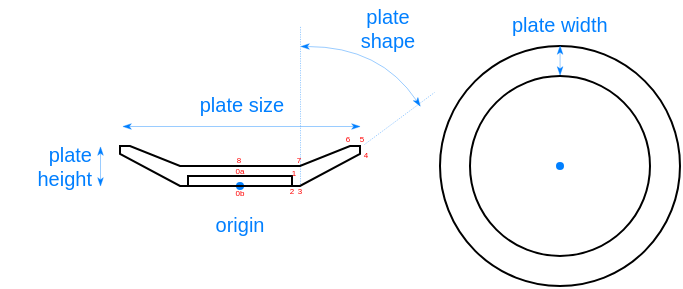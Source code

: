 <mxfile version="23.1.5" type="device">
  <diagram name="Page-1" id="3TUpHSHA1gtK3B0JEU8y">
    <mxGraphModel dx="250" dy="152" grid="1" gridSize="10" guides="1" tooltips="1" connect="1" arrows="1" fold="1" page="1" pageScale="1" pageWidth="583" pageHeight="413" math="0" shadow="0">
      <root>
        <mxCell id="0" />
        <mxCell id="1" parent="0" />
        <mxCell id="QgdDYN5rGUicbWpnFUVR-7" value="" style="endArrow=none;html=1;rounded=0;strokeWidth=0.2;strokeColor=#007FFF;endFill=0;endSize=4;startArrow=none;startFill=0;startSize=4;dashed=1;" parent="1" edge="1">
          <mxGeometry width="50" height="50" relative="1" as="geometry">
            <mxPoint x="170" y="150" as="sourcePoint" />
            <mxPoint x="170" y="70" as="targetPoint" />
          </mxGeometry>
        </mxCell>
        <mxCell id="nw0UZW-xQefEUAk0dn4Y-22" value="" style="endArrow=classicThin;html=1;rounded=0;strokeWidth=0.2;strokeColor=#007FFF;endFill=1;endSize=4;startArrow=classicThin;startFill=1;startSize=4;" parent="1" edge="1">
          <mxGeometry width="50" height="50" relative="1" as="geometry">
            <mxPoint x="70" y="150" as="sourcePoint" />
            <mxPoint x="70" y="130" as="targetPoint" />
          </mxGeometry>
        </mxCell>
        <mxCell id="nw0UZW-xQefEUAk0dn4Y-40" value="" style="ellipse;whiteSpace=wrap;html=1;aspect=fixed;fillColor=none;connectable=0;allowArrows=0;" parent="1" vertex="1">
          <mxGeometry x="240" y="80" width="120" height="120" as="geometry" />
        </mxCell>
        <mxCell id="nw0UZW-xQefEUAk0dn4Y-41" value="" style="ellipse;whiteSpace=wrap;html=1;aspect=fixed;fillColor=none;connectable=0;allowArrows=0;" parent="1" vertex="1">
          <mxGeometry x="255" y="95" width="90" height="90" as="geometry" />
        </mxCell>
        <mxCell id="QgdDYN5rGUicbWpnFUVR-1" value="" style="endArrow=none;html=1;rounded=0;" parent="1" edge="1">
          <mxGeometry width="50" height="50" relative="1" as="geometry">
            <mxPoint x="140" y="140" as="sourcePoint" />
            <mxPoint x="140" y="140" as="targetPoint" />
            <Array as="points">
              <mxPoint x="170" y="140" />
              <mxPoint x="195" y="130" />
              <mxPoint x="200" y="130" />
              <mxPoint x="200" y="134" />
              <mxPoint x="170" y="150" />
              <mxPoint x="166" y="150" />
              <mxPoint x="166" y="145" />
              <mxPoint x="114" y="145" />
              <mxPoint x="114" y="150" />
              <mxPoint x="110" y="150" />
              <mxPoint x="80" y="134" />
              <mxPoint x="80" y="130" />
              <mxPoint x="85" y="130" />
              <mxPoint x="110" y="140" />
            </Array>
          </mxGeometry>
        </mxCell>
        <mxCell id="QgdDYN5rGUicbWpnFUVR-4" value="&lt;div style=&quot;&quot;&gt;&lt;span style=&quot;background-color: initial;&quot;&gt;plate&lt;/span&gt;&lt;/div&gt;&lt;div style=&quot;&quot;&gt;&lt;span style=&quot;background-color: initial;&quot;&gt;height&lt;/span&gt;&lt;/div&gt;" style="text;html=1;align=right;verticalAlign=middle;whiteSpace=wrap;rounded=0;fontSize=10;fontColor=#007FFF;allowArrows=0;connectable=0;spacingLeft=2;spacingTop=2;spacingBottom=2;spacingRight=2;" parent="1" vertex="1">
          <mxGeometry x="20" y="120" width="50" height="40" as="geometry" />
        </mxCell>
        <mxCell id="QgdDYN5rGUicbWpnFUVR-5" value="" style="endArrow=classicThin;html=1;rounded=0;strokeWidth=0.2;strokeColor=#007FFF;endFill=1;endSize=4;startArrow=classicThin;startFill=1;startSize=4;" parent="1" edge="1">
          <mxGeometry width="50" height="50" relative="1" as="geometry">
            <mxPoint x="81" y="120" as="sourcePoint" />
            <mxPoint x="200" y="120" as="targetPoint" />
          </mxGeometry>
        </mxCell>
        <mxCell id="QgdDYN5rGUicbWpnFUVR-6" value="&lt;div style=&quot;&quot;&gt;&lt;span style=&quot;background-color: initial;&quot;&gt;plate size&lt;/span&gt;&lt;/div&gt;" style="text;html=1;align=center;verticalAlign=bottom;whiteSpace=wrap;rounded=0;fontSize=10;fontColor=#007FFF;allowArrows=0;connectable=0;spacingLeft=2;spacingTop=2;spacingBottom=2;spacingRight=2;" parent="1" vertex="1">
          <mxGeometry x="111" y="100" width="60" height="20" as="geometry" />
        </mxCell>
        <mxCell id="QgdDYN5rGUicbWpnFUVR-8" value="" style="endArrow=classicThin;html=1;rounded=0;strokeWidth=0.2;strokeColor=#007FFF;endFill=1;endSize=4;startArrow=classicThin;startFill=1;startSize=4;curved=1;" parent="1" edge="1">
          <mxGeometry width="50" height="50" relative="1" as="geometry">
            <mxPoint x="230" y="110" as="sourcePoint" />
            <mxPoint x="170" y="80" as="targetPoint" />
            <Array as="points">
              <mxPoint x="210" y="80" />
            </Array>
          </mxGeometry>
        </mxCell>
        <mxCell id="QgdDYN5rGUicbWpnFUVR-9" value="" style="endArrow=none;html=1;rounded=0;strokeWidth=0.2;strokeColor=#007FFF;endFill=0;endSize=4;startArrow=none;startFill=0;startSize=4;dashed=1;" parent="1" edge="1">
          <mxGeometry width="50" height="50" relative="1" as="geometry">
            <mxPoint x="202" y="129" as="sourcePoint" />
            <mxPoint x="237" y="103" as="targetPoint" />
          </mxGeometry>
        </mxCell>
        <mxCell id="QgdDYN5rGUicbWpnFUVR-11" value="&lt;div style=&quot;&quot;&gt;&lt;span style=&quot;background-color: initial;&quot;&gt;plate shape&lt;/span&gt;&lt;/div&gt;" style="text;html=1;align=center;verticalAlign=bottom;whiteSpace=wrap;rounded=0;fontSize=10;fontColor=#007FFF;allowArrows=0;connectable=0;spacingLeft=2;spacingTop=2;spacingBottom=2;spacingRight=2;" parent="1" vertex="1">
          <mxGeometry x="194" y="63" width="40" height="25" as="geometry" />
        </mxCell>
        <mxCell id="nw0UZW-xQefEUAk0dn4Y-36" value="" style="ellipse;whiteSpace=wrap;html=1;aspect=fixed;connectable=0;fillColor=#007FFF;strokeColor=none;" parent="1" vertex="1">
          <mxGeometry x="138" y="148" width="4" height="4" as="geometry" />
        </mxCell>
        <mxCell id="QgdDYN5rGUicbWpnFUVR-13" value="&lt;div style=&quot;&quot;&gt;&lt;span style=&quot;background-color: initial;&quot;&gt;origin&lt;/span&gt;&lt;/div&gt;" style="text;html=1;align=center;verticalAlign=middle;whiteSpace=wrap;rounded=0;fontSize=10;fontColor=#007FFF;allowArrows=0;connectable=0;spacingLeft=2;spacingTop=2;spacingBottom=2;spacingRight=2;" parent="1" vertex="1">
          <mxGeometry x="110" y="160" width="60" height="18" as="geometry" />
        </mxCell>
        <mxCell id="QgdDYN5rGUicbWpnFUVR-16" value="" style="ellipse;whiteSpace=wrap;html=1;aspect=fixed;connectable=0;fillColor=#007FFF;strokeColor=none;" parent="1" vertex="1">
          <mxGeometry x="298" y="138" width="4" height="4" as="geometry" />
        </mxCell>
        <mxCell id="QgdDYN5rGUicbWpnFUVR-20" value="" style="endArrow=classicThin;html=1;rounded=0;strokeWidth=0.2;strokeColor=#007FFF;endFill=1;endSize=4;startArrow=classicThin;startFill=1;startSize=4;" parent="1" edge="1">
          <mxGeometry width="50" height="50" relative="1" as="geometry">
            <mxPoint x="299.79" y="94.5" as="sourcePoint" />
            <mxPoint x="299.79" y="79.5" as="targetPoint" />
          </mxGeometry>
        </mxCell>
        <mxCell id="QgdDYN5rGUicbWpnFUVR-21" value="&lt;div style=&quot;&quot;&gt;plate width&lt;/div&gt;" style="text;html=1;align=left;verticalAlign=middle;whiteSpace=wrap;rounded=0;fontSize=10;fontColor=#007FFF;allowArrows=0;connectable=0;spacingLeft=2;spacingTop=2;spacingBottom=2;spacingRight=2;" parent="1" vertex="1">
          <mxGeometry x="272" y="57" width="66" height="23" as="geometry" />
        </mxCell>
        <mxCell id="wd8rZi6SLBa35cQD6P-M-3" value="8" style="ellipse;aspect=fixed;rotation=0;connectable=0;allowArrows=0;fillColor=none;strokeColor=none;strokeWidth=0.1;fontSize=4;spacing=0;spacingBottom=0;fontColor=#FF0000;" parent="1" vertex="1">
          <mxGeometry x="137" y="135" width="5" height="5" as="geometry" />
        </mxCell>
        <mxCell id="wd8rZi6SLBa35cQD6P-M-4" value="7" style="ellipse;aspect=fixed;rotation=0;connectable=0;allowArrows=0;fillColor=none;strokeColor=none;strokeWidth=0.1;fontSize=4;spacing=0;spacingBottom=0;fontColor=#FF0000;" parent="1" vertex="1">
          <mxGeometry x="167" y="135" width="5" height="5" as="geometry" />
        </mxCell>
        <mxCell id="wd8rZi6SLBa35cQD6P-M-5" value="0b" style="ellipse;aspect=fixed;rotation=0;connectable=0;allowArrows=0;fillColor=none;strokeColor=none;strokeWidth=0.1;fontSize=4;spacing=0;spacingBottom=0;fontColor=#FF0000;" parent="1" vertex="1">
          <mxGeometry x="137" y="151" width="6" height="6" as="geometry" />
        </mxCell>
        <mxCell id="wd8rZi6SLBa35cQD6P-M-6" value="" style="endArrow=none;html=1;rounded=0;" parent="1" edge="1">
          <mxGeometry width="50" height="50" relative="1" as="geometry">
            <mxPoint x="114" y="150" as="sourcePoint" />
            <mxPoint x="166" y="150" as="targetPoint" />
          </mxGeometry>
        </mxCell>
        <mxCell id="wd8rZi6SLBa35cQD6P-M-7" value="0a" style="ellipse;aspect=fixed;rotation=0;connectable=0;allowArrows=0;fillColor=none;strokeColor=none;strokeWidth=0.1;fontSize=4;spacing=0;spacingBottom=0;fontColor=#FF0000;" parent="1" vertex="1">
          <mxGeometry x="137" y="140" width="6" height="6" as="geometry" />
        </mxCell>
        <mxCell id="wd8rZi6SLBa35cQD6P-M-8" value="1" style="ellipse;aspect=fixed;rotation=0;connectable=0;allowArrows=0;fillColor=none;strokeColor=none;strokeWidth=0.1;fontSize=4;spacing=0;spacingBottom=0;fontColor=#FF0000;" parent="1" vertex="1">
          <mxGeometry x="164" y="141" width="6" height="6" as="geometry" />
        </mxCell>
        <mxCell id="wd8rZi6SLBa35cQD6P-M-9" value="2" style="ellipse;aspect=fixed;rotation=0;connectable=0;allowArrows=0;fillColor=none;strokeColor=none;strokeWidth=0.1;fontSize=4;spacing=0;spacingBottom=0;fontColor=#FF0000;" parent="1" vertex="1">
          <mxGeometry x="163" y="150" width="6" height="6" as="geometry" />
        </mxCell>
        <mxCell id="wd8rZi6SLBa35cQD6P-M-10" value="3" style="ellipse;aspect=fixed;rotation=0;connectable=0;allowArrows=0;fillColor=none;strokeColor=none;strokeWidth=0.1;fontSize=4;spacing=0;spacingBottom=0;fontColor=#FF0000;" parent="1" vertex="1">
          <mxGeometry x="167" y="150" width="6" height="6" as="geometry" />
        </mxCell>
        <mxCell id="wd8rZi6SLBa35cQD6P-M-11" value="4" style="ellipse;aspect=fixed;rotation=0;connectable=0;allowArrows=0;fillColor=none;strokeColor=none;strokeWidth=0.1;fontSize=4;spacing=0;spacingBottom=0;fontColor=#FF0000;" parent="1" vertex="1">
          <mxGeometry x="200" y="132" width="6" height="6" as="geometry" />
        </mxCell>
        <mxCell id="wd8rZi6SLBa35cQD6P-M-12" value="5" style="ellipse;aspect=fixed;rotation=0;connectable=0;allowArrows=0;fillColor=none;strokeColor=none;strokeWidth=0.1;fontSize=4;spacing=0;spacingBottom=0;fontColor=#FF0000;" parent="1" vertex="1">
          <mxGeometry x="198" y="124" width="6" height="6" as="geometry" />
        </mxCell>
        <mxCell id="wd8rZi6SLBa35cQD6P-M-13" value="6" style="ellipse;aspect=fixed;rotation=0;connectable=0;allowArrows=0;fillColor=none;strokeColor=none;strokeWidth=0.1;fontSize=4;spacing=0;spacingBottom=0;fontColor=#FF0000;" parent="1" vertex="1">
          <mxGeometry x="191" y="124" width="6" height="6" as="geometry" />
        </mxCell>
      </root>
    </mxGraphModel>
  </diagram>
</mxfile>
